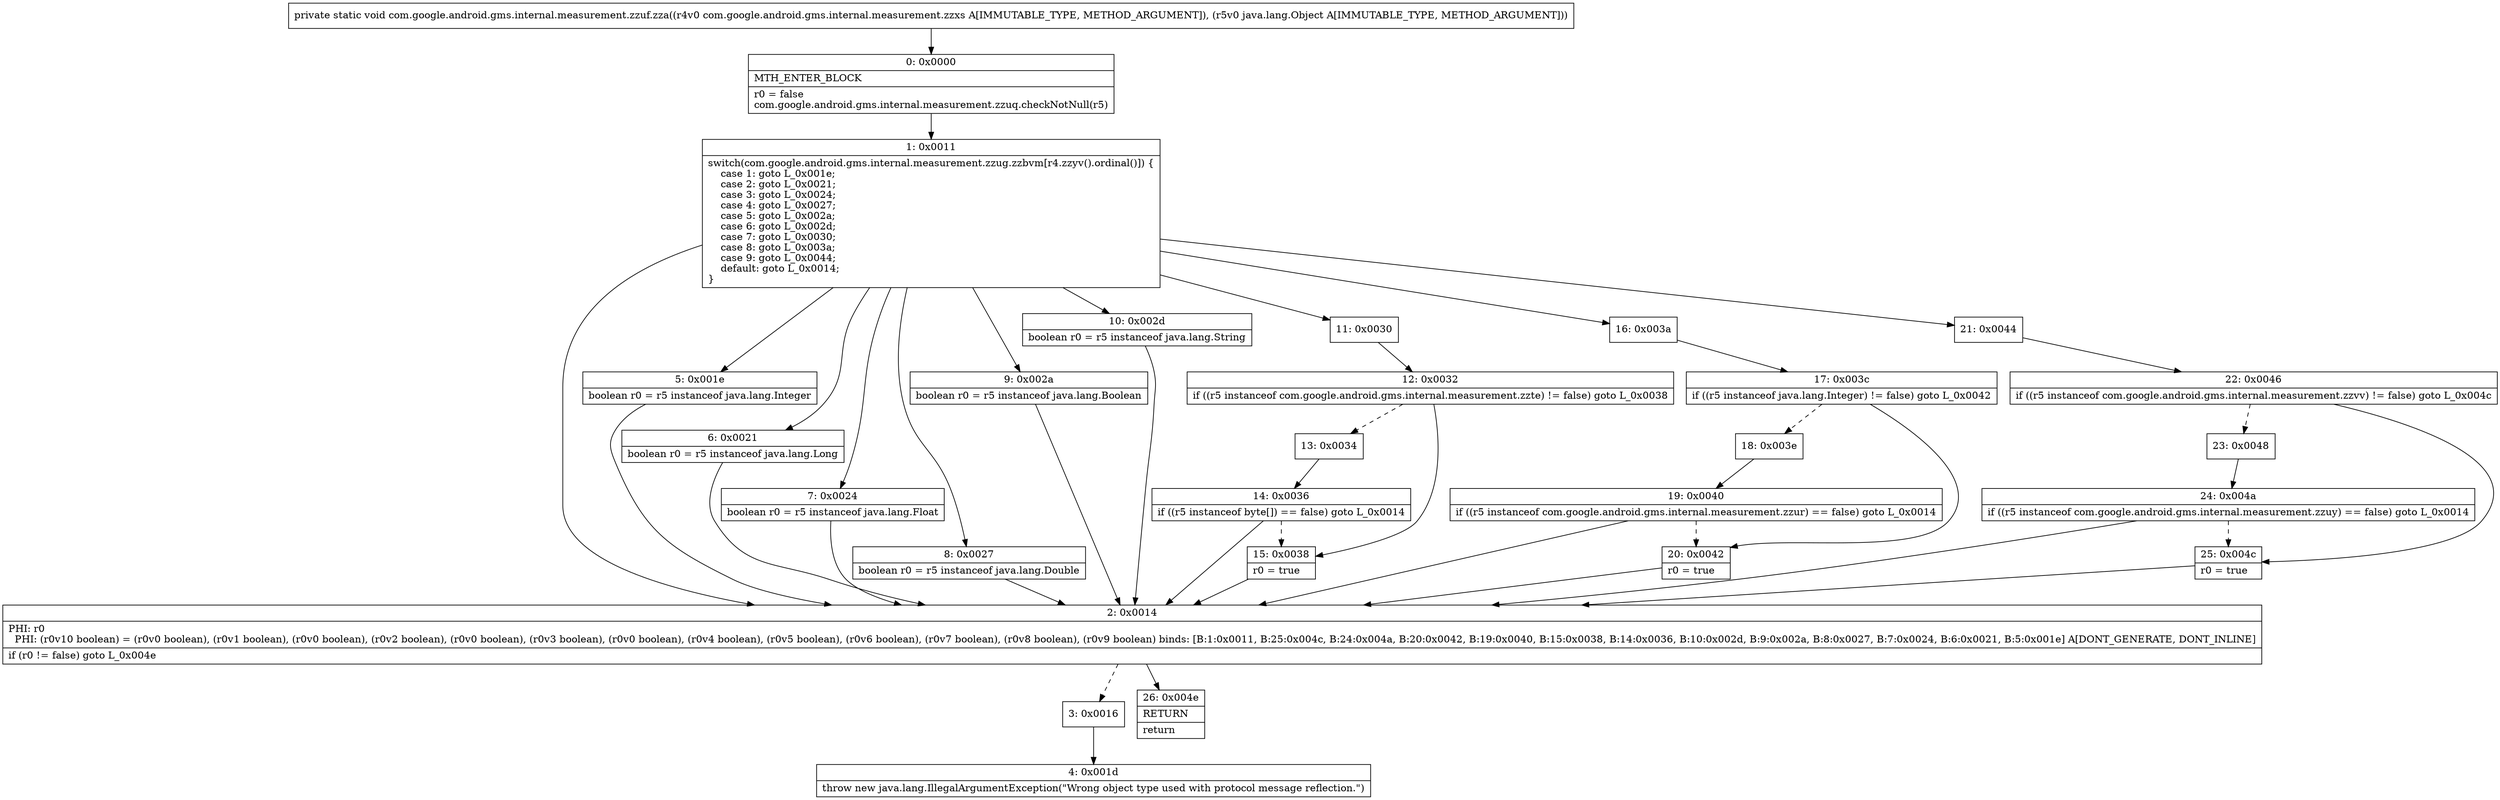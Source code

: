 digraph "CFG forcom.google.android.gms.internal.measurement.zzuf.zza(Lcom\/google\/android\/gms\/internal\/measurement\/zzxs;Ljava\/lang\/Object;)V" {
Node_0 [shape=record,label="{0\:\ 0x0000|MTH_ENTER_BLOCK\l|r0 = false\lcom.google.android.gms.internal.measurement.zzuq.checkNotNull(r5)\l}"];
Node_1 [shape=record,label="{1\:\ 0x0011|switch(com.google.android.gms.internal.measurement.zzug.zzbvm[r4.zzyv().ordinal()]) \{\l    case 1: goto L_0x001e;\l    case 2: goto L_0x0021;\l    case 3: goto L_0x0024;\l    case 4: goto L_0x0027;\l    case 5: goto L_0x002a;\l    case 6: goto L_0x002d;\l    case 7: goto L_0x0030;\l    case 8: goto L_0x003a;\l    case 9: goto L_0x0044;\l    default: goto L_0x0014;\l\}\l}"];
Node_2 [shape=record,label="{2\:\ 0x0014|PHI: r0 \l  PHI: (r0v10 boolean) = (r0v0 boolean), (r0v1 boolean), (r0v0 boolean), (r0v2 boolean), (r0v0 boolean), (r0v3 boolean), (r0v0 boolean), (r0v4 boolean), (r0v5 boolean), (r0v6 boolean), (r0v7 boolean), (r0v8 boolean), (r0v9 boolean) binds: [B:1:0x0011, B:25:0x004c, B:24:0x004a, B:20:0x0042, B:19:0x0040, B:15:0x0038, B:14:0x0036, B:10:0x002d, B:9:0x002a, B:8:0x0027, B:7:0x0024, B:6:0x0021, B:5:0x001e] A[DONT_GENERATE, DONT_INLINE]\l|if (r0 != false) goto L_0x004e\l}"];
Node_3 [shape=record,label="{3\:\ 0x0016}"];
Node_4 [shape=record,label="{4\:\ 0x001d|throw new java.lang.IllegalArgumentException(\"Wrong object type used with protocol message reflection.\")\l}"];
Node_5 [shape=record,label="{5\:\ 0x001e|boolean r0 = r5 instanceof java.lang.Integer\l}"];
Node_6 [shape=record,label="{6\:\ 0x0021|boolean r0 = r5 instanceof java.lang.Long\l}"];
Node_7 [shape=record,label="{7\:\ 0x0024|boolean r0 = r5 instanceof java.lang.Float\l}"];
Node_8 [shape=record,label="{8\:\ 0x0027|boolean r0 = r5 instanceof java.lang.Double\l}"];
Node_9 [shape=record,label="{9\:\ 0x002a|boolean r0 = r5 instanceof java.lang.Boolean\l}"];
Node_10 [shape=record,label="{10\:\ 0x002d|boolean r0 = r5 instanceof java.lang.String\l}"];
Node_11 [shape=record,label="{11\:\ 0x0030}"];
Node_12 [shape=record,label="{12\:\ 0x0032|if ((r5 instanceof com.google.android.gms.internal.measurement.zzte) != false) goto L_0x0038\l}"];
Node_13 [shape=record,label="{13\:\ 0x0034}"];
Node_14 [shape=record,label="{14\:\ 0x0036|if ((r5 instanceof byte[]) == false) goto L_0x0014\l}"];
Node_15 [shape=record,label="{15\:\ 0x0038|r0 = true\l}"];
Node_16 [shape=record,label="{16\:\ 0x003a}"];
Node_17 [shape=record,label="{17\:\ 0x003c|if ((r5 instanceof java.lang.Integer) != false) goto L_0x0042\l}"];
Node_18 [shape=record,label="{18\:\ 0x003e}"];
Node_19 [shape=record,label="{19\:\ 0x0040|if ((r5 instanceof com.google.android.gms.internal.measurement.zzur) == false) goto L_0x0014\l}"];
Node_20 [shape=record,label="{20\:\ 0x0042|r0 = true\l}"];
Node_21 [shape=record,label="{21\:\ 0x0044}"];
Node_22 [shape=record,label="{22\:\ 0x0046|if ((r5 instanceof com.google.android.gms.internal.measurement.zzvv) != false) goto L_0x004c\l}"];
Node_23 [shape=record,label="{23\:\ 0x0048}"];
Node_24 [shape=record,label="{24\:\ 0x004a|if ((r5 instanceof com.google.android.gms.internal.measurement.zzuy) == false) goto L_0x0014\l}"];
Node_25 [shape=record,label="{25\:\ 0x004c|r0 = true\l}"];
Node_26 [shape=record,label="{26\:\ 0x004e|RETURN\l|return\l}"];
MethodNode[shape=record,label="{private static void com.google.android.gms.internal.measurement.zzuf.zza((r4v0 com.google.android.gms.internal.measurement.zzxs A[IMMUTABLE_TYPE, METHOD_ARGUMENT]), (r5v0 java.lang.Object A[IMMUTABLE_TYPE, METHOD_ARGUMENT])) }"];
MethodNode -> Node_0;
Node_0 -> Node_1;
Node_1 -> Node_2;
Node_1 -> Node_5;
Node_1 -> Node_6;
Node_1 -> Node_7;
Node_1 -> Node_8;
Node_1 -> Node_9;
Node_1 -> Node_10;
Node_1 -> Node_11;
Node_1 -> Node_16;
Node_1 -> Node_21;
Node_2 -> Node_3[style=dashed];
Node_2 -> Node_26;
Node_3 -> Node_4;
Node_5 -> Node_2;
Node_6 -> Node_2;
Node_7 -> Node_2;
Node_8 -> Node_2;
Node_9 -> Node_2;
Node_10 -> Node_2;
Node_11 -> Node_12;
Node_12 -> Node_13[style=dashed];
Node_12 -> Node_15;
Node_13 -> Node_14;
Node_14 -> Node_2;
Node_14 -> Node_15[style=dashed];
Node_15 -> Node_2;
Node_16 -> Node_17;
Node_17 -> Node_18[style=dashed];
Node_17 -> Node_20;
Node_18 -> Node_19;
Node_19 -> Node_2;
Node_19 -> Node_20[style=dashed];
Node_20 -> Node_2;
Node_21 -> Node_22;
Node_22 -> Node_23[style=dashed];
Node_22 -> Node_25;
Node_23 -> Node_24;
Node_24 -> Node_2;
Node_24 -> Node_25[style=dashed];
Node_25 -> Node_2;
}

